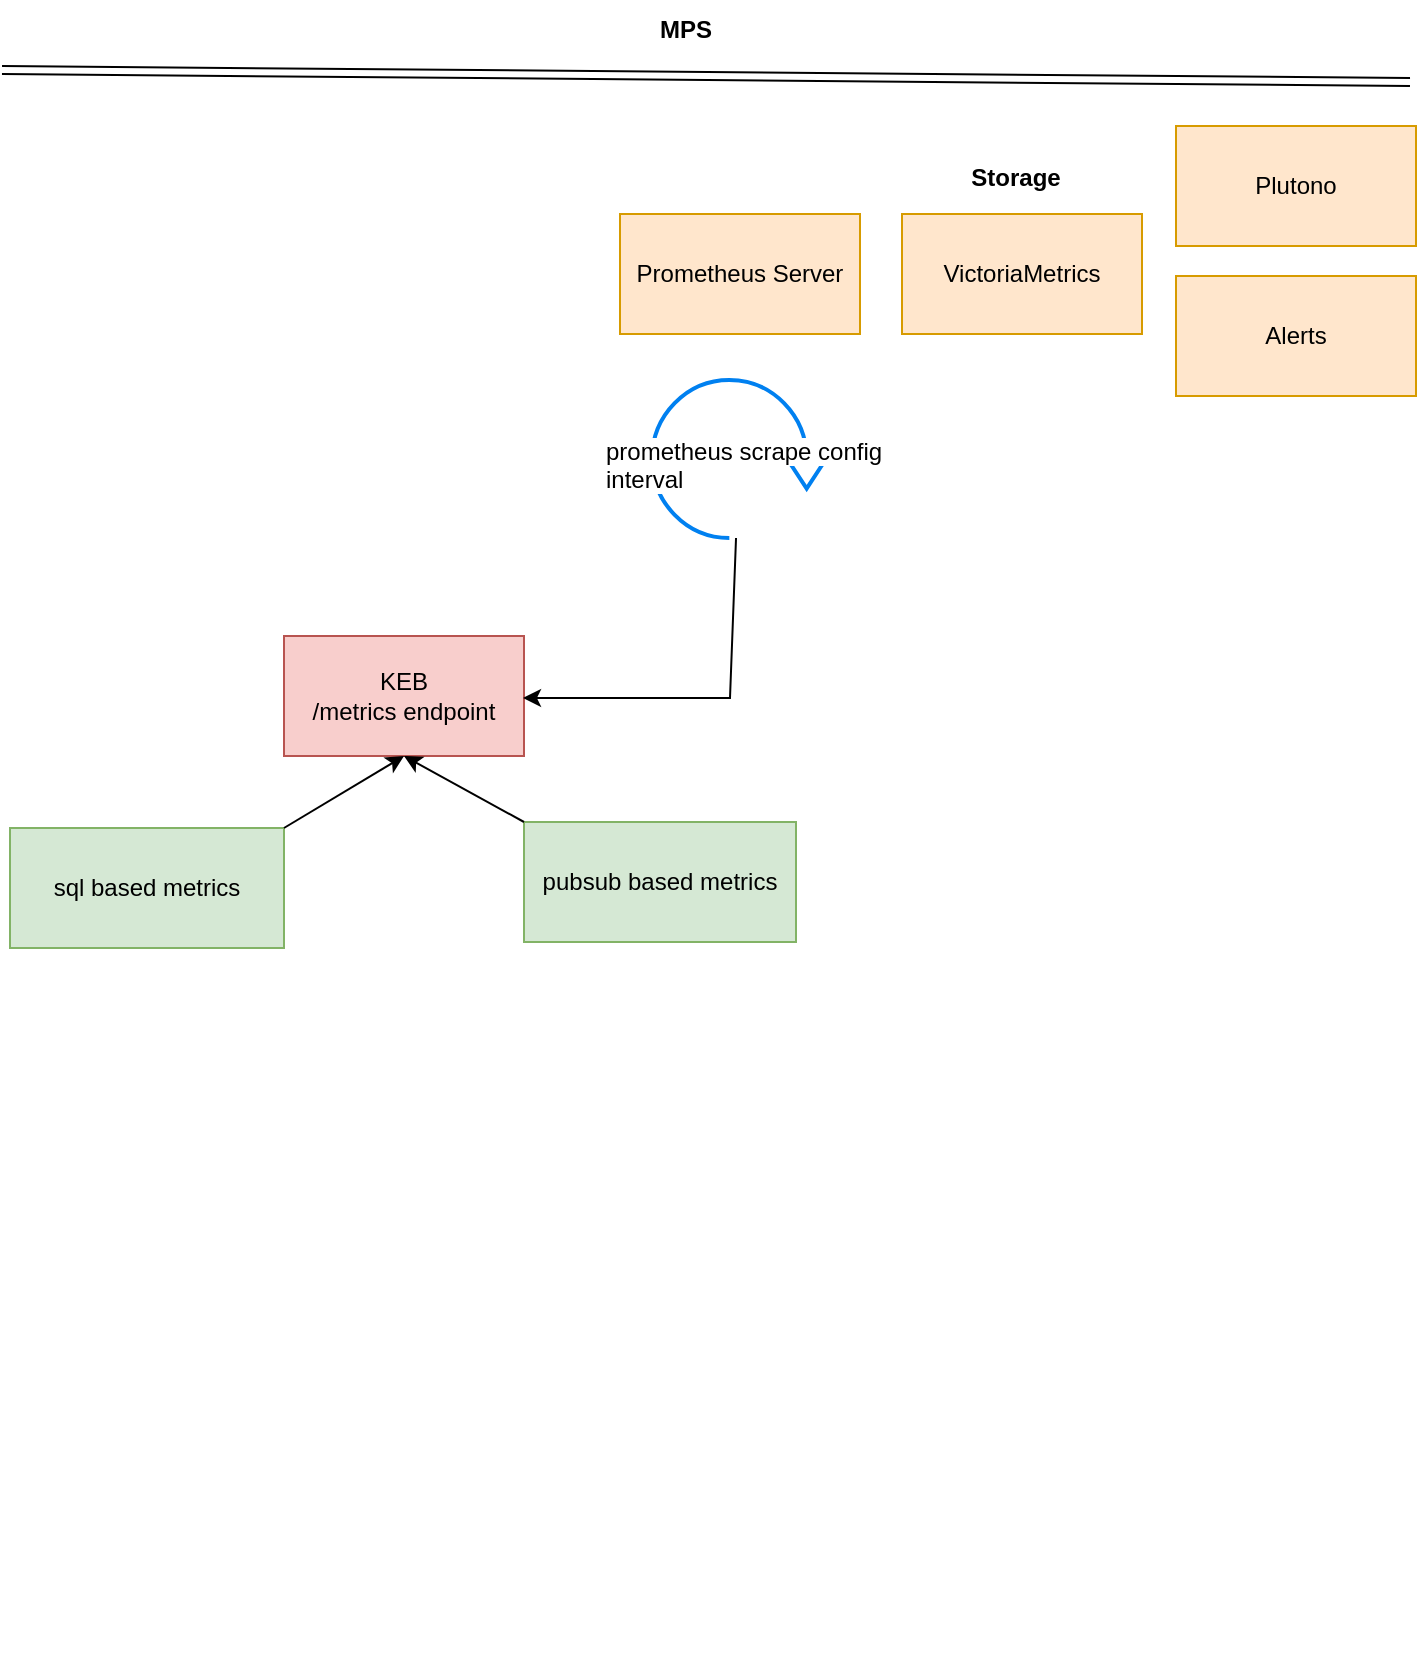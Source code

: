 <mxfile version="21.1.2" type="device">
  <diagram name="Page-1" id="qkso5hVgkLI6gxvU5XnF">
    <mxGraphModel dx="4154" dy="1155" grid="0" gridSize="10" guides="1" tooltips="1" connect="1" arrows="1" fold="1" page="0" pageScale="1" pageWidth="827" pageHeight="1169" math="0" shadow="0">
      <root>
        <mxCell id="0" />
        <mxCell id="1" parent="0" />
        <mxCell id="Qx9mmDAFrifm3jEeIyWz-1" value="KEB&lt;br&gt;/metrics endpoint" style="rounded=0;whiteSpace=wrap;html=1;fillColor=#f8cecc;strokeColor=#b85450;" parent="1" vertex="1">
          <mxGeometry x="-695" y="540" width="120" height="60" as="geometry" />
        </mxCell>
        <mxCell id="Qx9mmDAFrifm3jEeIyWz-39" style="edgeStyle=orthogonalEdgeStyle;rounded=0;orthogonalLoop=1;jettySize=auto;html=1;" parent="1" source="Qx9mmDAFrifm3jEeIyWz-5" edge="1">
          <mxGeometry relative="1" as="geometry">
            <Array as="points">
              <mxPoint x="-472" y="571" />
            </Array>
            <mxPoint x="-472" y="510" as="sourcePoint" />
            <mxPoint x="-575.5" y="571" as="targetPoint" />
          </mxGeometry>
        </mxCell>
        <mxCell id="Qx9mmDAFrifm3jEeIyWz-5" value="" style="html=1;verticalLabelPosition=bottom;align=center;labelBackgroundColor=#ffffff;verticalAlign=top;strokeWidth=2;strokeColor=#0080F0;shadow=0;dashed=0;shape=mxgraph.ios7.icons.reload;rotation=90;" parent="1" vertex="1">
          <mxGeometry x="-507" y="408" width="79" height="87" as="geometry" />
        </mxCell>
        <mxCell id="Qx9mmDAFrifm3jEeIyWz-7" value="&lt;span style=&quot;color: rgb(0, 0, 0); font-family: Helvetica; font-size: 12px; font-style: normal; font-variant-ligatures: normal; font-variant-caps: normal; font-weight: 400; letter-spacing: normal; orphans: 2; text-align: center; text-indent: 0px; text-transform: none; widows: 2; word-spacing: 0px; -webkit-text-stroke-width: 0px; background-color: rgb(255, 255, 255); text-decoration-thickness: initial; text-decoration-style: initial; text-decoration-color: initial; float: none; display: inline !important;&quot;&gt;prometheus scrape config interval&lt;/span&gt;" style="text;whiteSpace=wrap;html=1;" parent="1" vertex="1">
          <mxGeometry x="-536" y="433.5" width="141" height="36" as="geometry" />
        </mxCell>
        <mxCell id="Qx9mmDAFrifm3jEeIyWz-9" value="Prometheus Server" style="rounded=0;whiteSpace=wrap;html=1;fillColor=#ffe6cc;strokeColor=#d79b00;" parent="1" vertex="1">
          <mxGeometry x="-527" y="329" width="120" height="60" as="geometry" />
        </mxCell>
        <mxCell id="Qx9mmDAFrifm3jEeIyWz-17" value="VictoriaMetrics" style="rounded=0;whiteSpace=wrap;html=1;fillColor=#ffe6cc;strokeColor=#d79b00;" parent="1" vertex="1">
          <mxGeometry x="-386" y="329" width="120" height="60" as="geometry" />
        </mxCell>
        <mxCell id="Qx9mmDAFrifm3jEeIyWz-18" value="pubsub based metrics" style="rounded=0;whiteSpace=wrap;html=1;fillColor=#d5e8d4;strokeColor=#82b366;" parent="1" vertex="1">
          <mxGeometry x="-575" y="633" width="136" height="60" as="geometry" />
        </mxCell>
        <mxCell id="Qx9mmDAFrifm3jEeIyWz-19" value="sql based metrics" style="rounded=0;whiteSpace=wrap;html=1;fillColor=#d5e8d4;strokeColor=#82b366;" parent="1" vertex="1">
          <mxGeometry x="-832" y="636" width="137" height="60" as="geometry" />
        </mxCell>
        <mxCell id="Qx9mmDAFrifm3jEeIyWz-20" value="Plutono" style="rounded=0;whiteSpace=wrap;html=1;fillColor=#ffe6cc;strokeColor=#d79b00;" parent="1" vertex="1">
          <mxGeometry x="-249" y="285" width="120" height="60" as="geometry" />
        </mxCell>
        <mxCell id="Qx9mmDAFrifm3jEeIyWz-22" value="&lt;b&gt;Storage&lt;/b&gt;" style="text;html=1;strokeColor=none;fillColor=none;align=center;verticalAlign=middle;whiteSpace=wrap;rounded=0;" parent="1" vertex="1">
          <mxGeometry x="-359" y="296" width="60" height="30" as="geometry" />
        </mxCell>
        <mxCell id="Qx9mmDAFrifm3jEeIyWz-50" style="edgeStyle=orthogonalEdgeStyle;rounded=0;orthogonalLoop=1;jettySize=auto;html=1;exitX=0.5;exitY=1;exitDx=0;exitDy=0;" parent="1" edge="1">
          <mxGeometry relative="1" as="geometry">
            <mxPoint x="-604" y="1048" as="sourcePoint" />
            <mxPoint x="-604" y="1048" as="targetPoint" />
          </mxGeometry>
        </mxCell>
        <mxCell id="mcXJSogHrexpTunjbfj0-2" value="Alerts" style="rounded=0;whiteSpace=wrap;html=1;fillColor=#ffe6cc;strokeColor=#d79b00;" parent="1" vertex="1">
          <mxGeometry x="-249" y="360" width="120" height="60" as="geometry" />
        </mxCell>
        <mxCell id="mcXJSogHrexpTunjbfj0-4" value="" style="shape=link;html=1;rounded=0;" parent="1" edge="1">
          <mxGeometry width="100" relative="1" as="geometry">
            <mxPoint x="-132" y="263" as="sourcePoint" />
            <mxPoint x="-836" y="257" as="targetPoint" />
          </mxGeometry>
        </mxCell>
        <mxCell id="mcXJSogHrexpTunjbfj0-5" value="&lt;b&gt;MPS&lt;/b&gt;" style="text;html=1;strokeColor=none;fillColor=none;align=center;verticalAlign=middle;whiteSpace=wrap;rounded=0;" parent="1" vertex="1">
          <mxGeometry x="-524" y="222" width="60" height="30" as="geometry" />
        </mxCell>
        <mxCell id="mcXJSogHrexpTunjbfj0-16" value="" style="endArrow=classic;html=1;rounded=0;entryX=0.5;entryY=1;entryDx=0;entryDy=0;exitX=1;exitY=0;exitDx=0;exitDy=0;" parent="1" source="Qx9mmDAFrifm3jEeIyWz-19" target="Qx9mmDAFrifm3jEeIyWz-1" edge="1">
          <mxGeometry width="50" height="50" relative="1" as="geometry">
            <mxPoint x="-635" y="636" as="sourcePoint" />
            <mxPoint x="-585" y="586" as="targetPoint" />
          </mxGeometry>
        </mxCell>
        <mxCell id="mcXJSogHrexpTunjbfj0-17" value="" style="endArrow=classic;html=1;rounded=0;entryX=0.5;entryY=1;entryDx=0;entryDy=0;exitX=0;exitY=0;exitDx=0;exitDy=0;" parent="1" source="Qx9mmDAFrifm3jEeIyWz-18" target="Qx9mmDAFrifm3jEeIyWz-1" edge="1">
          <mxGeometry width="50" height="50" relative="1" as="geometry">
            <mxPoint x="-685" y="646" as="sourcePoint" />
            <mxPoint x="-625" y="610" as="targetPoint" />
          </mxGeometry>
        </mxCell>
      </root>
    </mxGraphModel>
  </diagram>
</mxfile>
